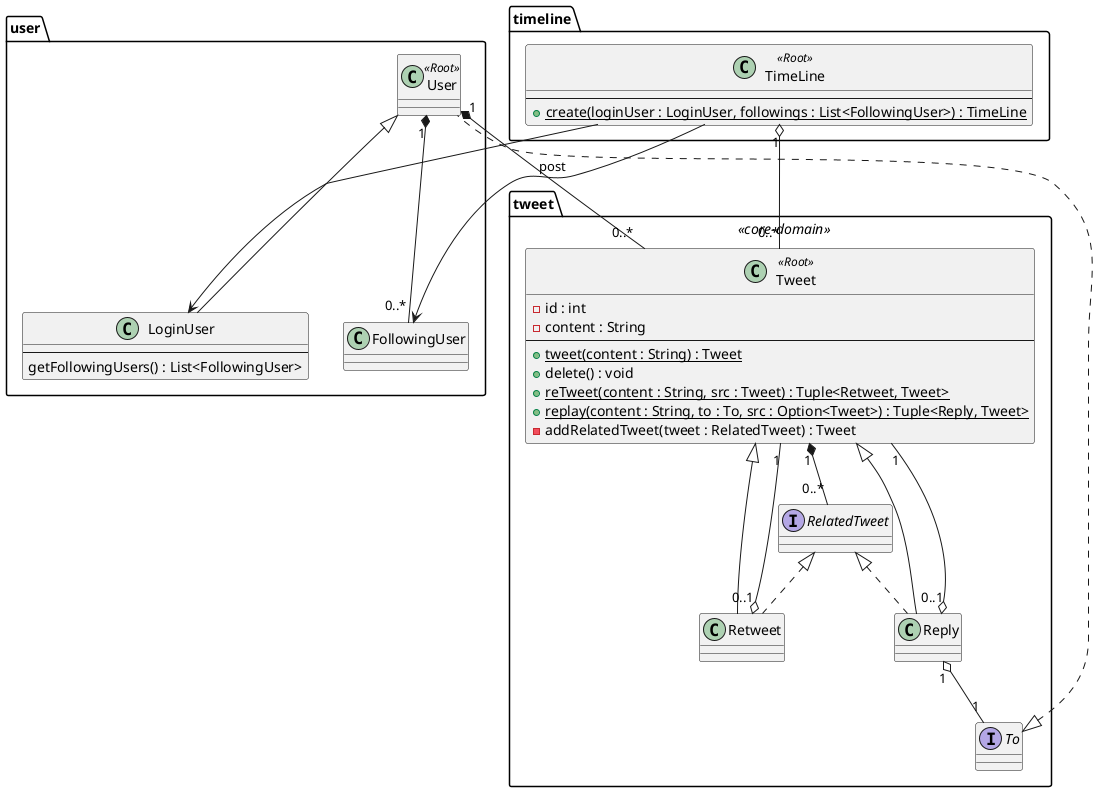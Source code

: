 @startuml

package tweet <<core-domain>> {
    class Tweet  <<Root>> {
        - id : int
        - content : String
        --
        + {static} tweet(content : String) : Tweet
        + delete() : void
        + {static} reTweet(content : String, src : Tweet) : Tuple<Retweet, Tweet>
        + {static} replay(content : String, to : To, src : Option<Tweet>) : Tuple<Reply, Tweet>
        - addRelatedTweet(tweet : RelatedTweet) : Tweet
    }
    interface RelatedTweet
    class Retweet
    class Reply
    interface To

    RelatedTweet <|.. Reply
    RelatedTweet <|.. Retweet
    Tweet <|-- Reply
    Tweet <|-- Retweet
    Retweet "0..1" o-- "1" Tweet
    Reply "0..1" o-- "1" Tweet
    Tweet "1" *-- "0..*" RelatedTweet

    Reply "1" o-- "1" To
}



package user {
    class User <<Root>>
    class LoginUser {
        --
        getFollowingUsers() : List<FollowingUser>
    }

    User <|-- LoginUser

    class FollowingUser
    User "1" *-- "0..*" FollowingUser
}

User "1" *-- "0..*" Tweet : post
To <|.. User

package timeline {
    class TimeLine <<Root>> {
        --
        + {static} create(loginUser : LoginUser, followings : List<FollowingUser>) : TimeLine
    }
}

TimeLine "1" o-- "0..*" Tweet
TimeLine --> LoginUser
TimeLine --> FollowingUser




@enduml
